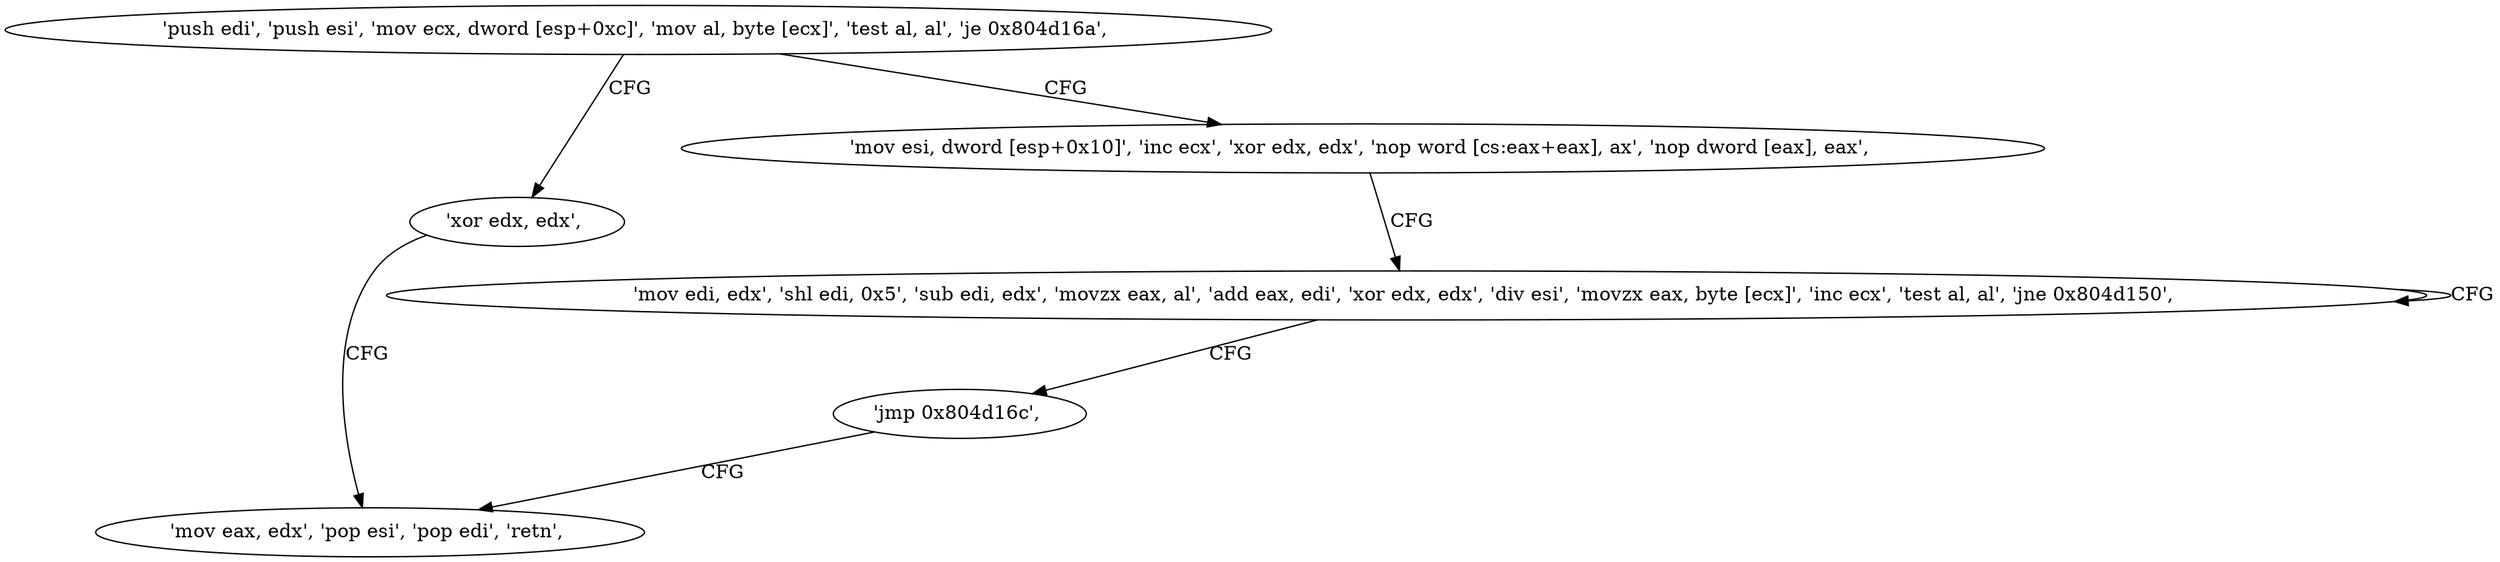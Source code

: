 digraph "func" {
"134533424" [label = "'push edi', 'push esi', 'mov ecx, dword [esp+0xc]', 'mov al, byte [ecx]', 'test al, al', 'je 0x804d16a', " ]
"134533482" [label = "'xor edx, edx', " ]
"134533436" [label = "'mov esi, dword [esp+0x10]', 'inc ecx', 'xor edx, edx', 'nop word [cs:eax+eax], ax', 'nop dword [eax], eax', " ]
"134533484" [label = "'mov eax, edx', 'pop esi', 'pop edi', 'retn', " ]
"134533456" [label = "'mov edi, edx', 'shl edi, 0x5', 'sub edi, edx', 'movzx eax, al', 'add eax, edi', 'xor edx, edx', 'div esi', 'movzx eax, byte [ecx]', 'inc ecx', 'test al, al', 'jne 0x804d150', " ]
"134533480" [label = "'jmp 0x804d16c', " ]
"134533424" -> "134533482" [ label = "CFG" ]
"134533424" -> "134533436" [ label = "CFG" ]
"134533482" -> "134533484" [ label = "CFG" ]
"134533436" -> "134533456" [ label = "CFG" ]
"134533456" -> "134533456" [ label = "CFG" ]
"134533456" -> "134533480" [ label = "CFG" ]
"134533480" -> "134533484" [ label = "CFG" ]
}
